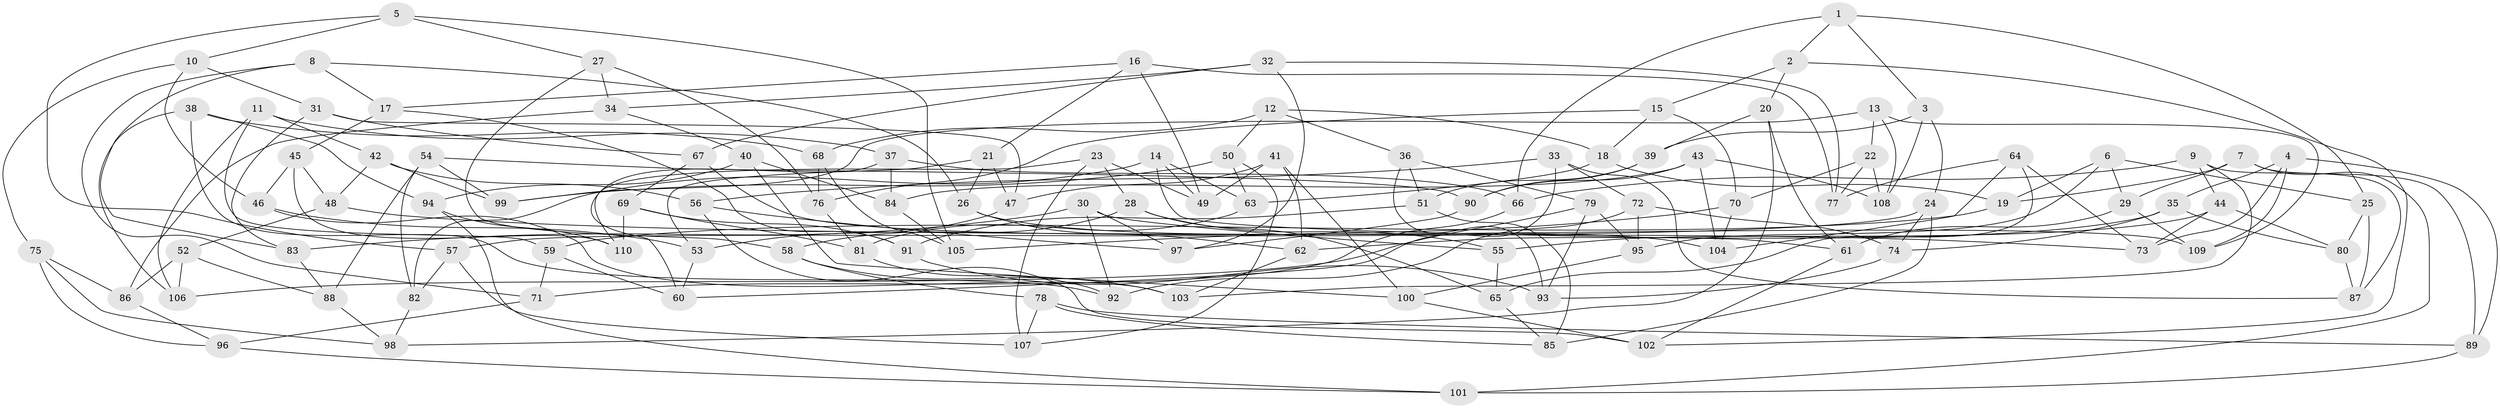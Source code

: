 // Generated by graph-tools (version 1.1) at 2025/50/03/09/25 03:50:51]
// undirected, 110 vertices, 220 edges
graph export_dot {
graph [start="1"]
  node [color=gray90,style=filled];
  1;
  2;
  3;
  4;
  5;
  6;
  7;
  8;
  9;
  10;
  11;
  12;
  13;
  14;
  15;
  16;
  17;
  18;
  19;
  20;
  21;
  22;
  23;
  24;
  25;
  26;
  27;
  28;
  29;
  30;
  31;
  32;
  33;
  34;
  35;
  36;
  37;
  38;
  39;
  40;
  41;
  42;
  43;
  44;
  45;
  46;
  47;
  48;
  49;
  50;
  51;
  52;
  53;
  54;
  55;
  56;
  57;
  58;
  59;
  60;
  61;
  62;
  63;
  64;
  65;
  66;
  67;
  68;
  69;
  70;
  71;
  72;
  73;
  74;
  75;
  76;
  77;
  78;
  79;
  80;
  81;
  82;
  83;
  84;
  85;
  86;
  87;
  88;
  89;
  90;
  91;
  92;
  93;
  94;
  95;
  96;
  97;
  98;
  99;
  100;
  101;
  102;
  103;
  104;
  105;
  106;
  107;
  108;
  109;
  110;
  1 -- 2;
  1 -- 3;
  1 -- 66;
  1 -- 25;
  2 -- 102;
  2 -- 15;
  2 -- 20;
  3 -- 39;
  3 -- 108;
  3 -- 24;
  4 -- 73;
  4 -- 109;
  4 -- 89;
  4 -- 35;
  5 -- 27;
  5 -- 10;
  5 -- 57;
  5 -- 105;
  6 -- 25;
  6 -- 95;
  6 -- 19;
  6 -- 29;
  7 -- 19;
  7 -- 89;
  7 -- 101;
  7 -- 29;
  8 -- 26;
  8 -- 71;
  8 -- 83;
  8 -- 17;
  9 -- 87;
  9 -- 44;
  9 -- 103;
  9 -- 66;
  10 -- 46;
  10 -- 75;
  10 -- 31;
  11 -- 106;
  11 -- 42;
  11 -- 37;
  11 -- 59;
  12 -- 18;
  12 -- 36;
  12 -- 50;
  12 -- 68;
  13 -- 99;
  13 -- 108;
  13 -- 22;
  13 -- 109;
  14 -- 49;
  14 -- 63;
  14 -- 61;
  14 -- 82;
  15 -- 76;
  15 -- 18;
  15 -- 70;
  16 -- 17;
  16 -- 21;
  16 -- 77;
  16 -- 49;
  17 -- 91;
  17 -- 45;
  18 -- 63;
  18 -- 19;
  19 -- 59;
  20 -- 98;
  20 -- 39;
  20 -- 61;
  21 -- 26;
  21 -- 53;
  21 -- 47;
  22 -- 77;
  22 -- 108;
  22 -- 70;
  23 -- 49;
  23 -- 28;
  23 -- 110;
  23 -- 107;
  24 -- 85;
  24 -- 57;
  24 -- 74;
  25 -- 80;
  25 -- 87;
  26 -- 104;
  26 -- 62;
  27 -- 34;
  27 -- 76;
  27 -- 58;
  28 -- 65;
  28 -- 58;
  28 -- 55;
  29 -- 61;
  29 -- 109;
  30 -- 92;
  30 -- 55;
  30 -- 83;
  30 -- 97;
  31 -- 47;
  31 -- 83;
  31 -- 67;
  32 -- 97;
  32 -- 77;
  32 -- 67;
  32 -- 34;
  33 -- 56;
  33 -- 72;
  33 -- 87;
  33 -- 60;
  34 -- 40;
  34 -- 86;
  35 -- 62;
  35 -- 74;
  35 -- 80;
  36 -- 93;
  36 -- 51;
  36 -- 79;
  37 -- 60;
  37 -- 84;
  37 -- 66;
  38 -- 94;
  38 -- 68;
  38 -- 92;
  38 -- 106;
  39 -- 90;
  39 -- 51;
  40 -- 94;
  40 -- 84;
  40 -- 100;
  41 -- 49;
  41 -- 62;
  41 -- 100;
  41 -- 47;
  42 -- 48;
  42 -- 99;
  42 -- 56;
  43 -- 84;
  43 -- 90;
  43 -- 104;
  43 -- 108;
  44 -- 55;
  44 -- 73;
  44 -- 80;
  45 -- 46;
  45 -- 48;
  45 -- 110;
  46 -- 103;
  46 -- 53;
  47 -- 53;
  48 -- 52;
  48 -- 73;
  50 -- 107;
  50 -- 63;
  50 -- 99;
  51 -- 91;
  51 -- 85;
  52 -- 86;
  52 -- 106;
  52 -- 88;
  53 -- 60;
  54 -- 90;
  54 -- 82;
  54 -- 99;
  54 -- 88;
  55 -- 65;
  56 -- 97;
  56 -- 102;
  57 -- 107;
  57 -- 82;
  58 -- 103;
  58 -- 78;
  59 -- 71;
  59 -- 60;
  61 -- 102;
  62 -- 103;
  63 -- 81;
  64 -- 77;
  64 -- 73;
  64 -- 65;
  64 -- 104;
  65 -- 85;
  66 -- 71;
  67 -- 69;
  67 -- 109;
  68 -- 76;
  68 -- 105;
  69 -- 91;
  69 -- 110;
  69 -- 81;
  70 -- 105;
  70 -- 104;
  71 -- 96;
  72 -- 74;
  72 -- 95;
  72 -- 92;
  74 -- 93;
  75 -- 98;
  75 -- 96;
  75 -- 86;
  76 -- 81;
  78 -- 85;
  78 -- 107;
  78 -- 89;
  79 -- 106;
  79 -- 95;
  79 -- 93;
  80 -- 87;
  81 -- 92;
  82 -- 98;
  83 -- 88;
  84 -- 105;
  86 -- 96;
  88 -- 98;
  89 -- 101;
  90 -- 97;
  91 -- 93;
  94 -- 110;
  94 -- 101;
  95 -- 100;
  96 -- 101;
  100 -- 102;
}
